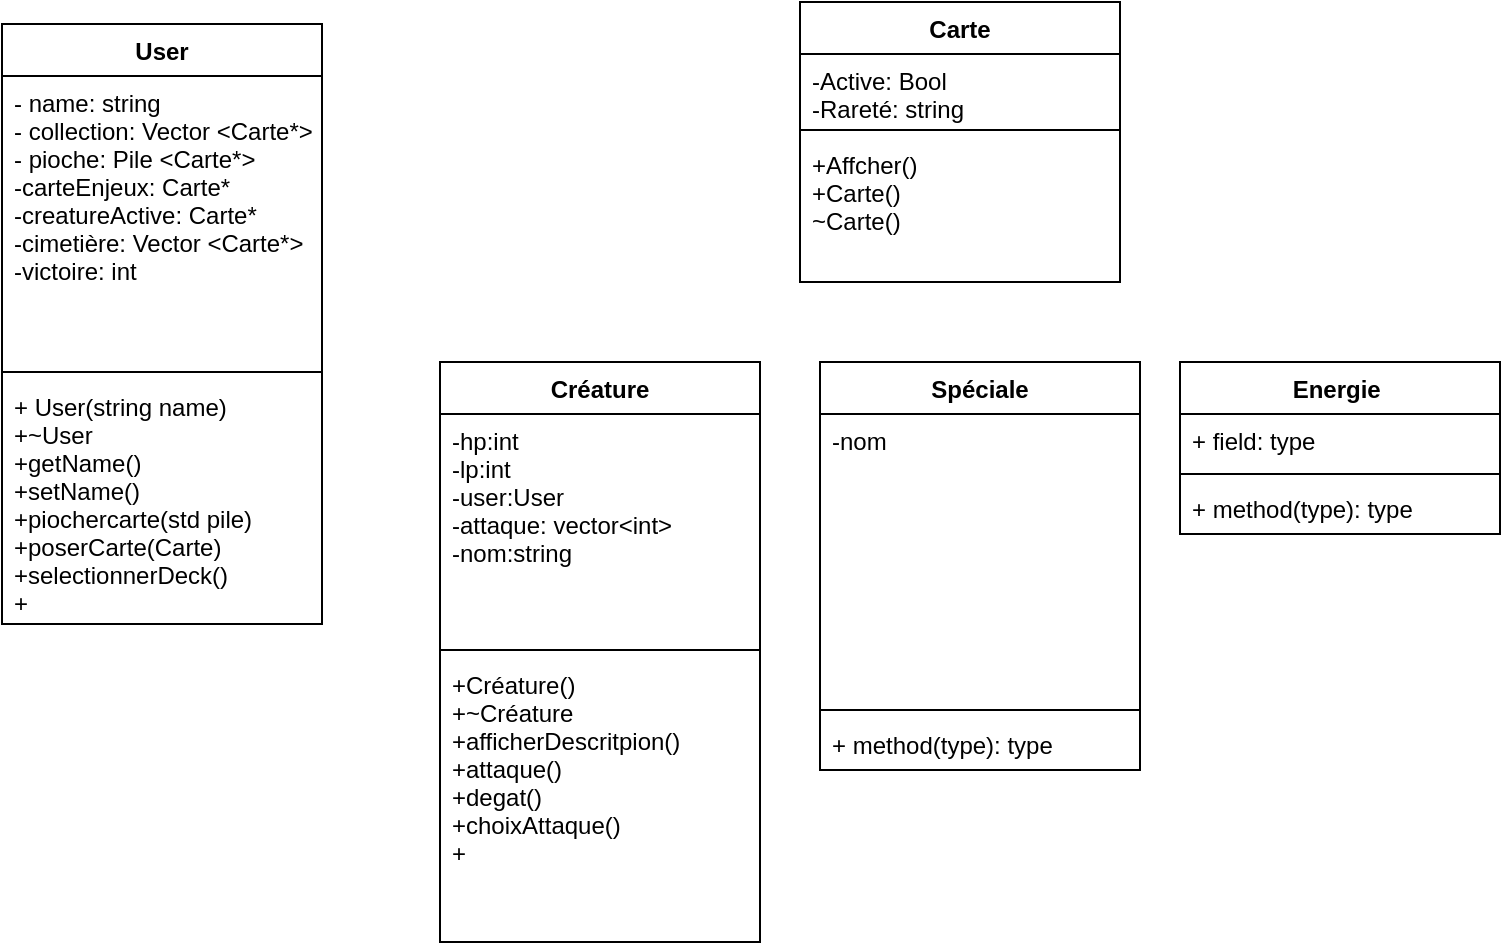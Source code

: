 <mxfile version="13.9.8" type="github">
  <diagram id="tCxo4tbXjTc1XCcc4NM_" name="Page-1">
    <mxGraphModel dx="1422" dy="794" grid="1" gridSize="10" guides="1" tooltips="1" connect="1" arrows="1" fold="1" page="1" pageScale="1" pageWidth="827" pageHeight="1169" math="0" shadow="0">
      <root>
        <mxCell id="0" />
        <mxCell id="1" parent="0" />
        <mxCell id="v6RGhNJLXxdwNNuoIsZI-1" value="User" style="swimlane;fontStyle=1;align=center;verticalAlign=top;childLayout=stackLayout;horizontal=1;startSize=26;horizontalStack=0;resizeParent=1;resizeParentMax=0;resizeLast=0;collapsible=1;marginBottom=0;" parent="1" vertex="1">
          <mxGeometry x="111" y="51" width="160" height="300" as="geometry" />
        </mxCell>
        <mxCell id="v6RGhNJLXxdwNNuoIsZI-2" value="- name: string &#xa;- collection: Vector &lt;Carte*&gt;&#xa;- pioche: Pile &lt;Carte*&gt;&#xa;-carteEnjeux: Carte*&#xa;-creatureActive: Carte*&#xa;-cimetière: Vector &lt;Carte*&gt;&#xa;-victoire: int" style="text;strokeColor=none;fillColor=none;align=left;verticalAlign=top;spacingLeft=4;spacingRight=4;overflow=hidden;rotatable=0;points=[[0,0.5],[1,0.5]];portConstraint=eastwest;" parent="v6RGhNJLXxdwNNuoIsZI-1" vertex="1">
          <mxGeometry y="26" width="160" height="144" as="geometry" />
        </mxCell>
        <mxCell id="v6RGhNJLXxdwNNuoIsZI-3" value="" style="line;strokeWidth=1;fillColor=none;align=left;verticalAlign=middle;spacingTop=-1;spacingLeft=3;spacingRight=3;rotatable=0;labelPosition=right;points=[];portConstraint=eastwest;" parent="v6RGhNJLXxdwNNuoIsZI-1" vertex="1">
          <mxGeometry y="170" width="160" height="8" as="geometry" />
        </mxCell>
        <mxCell id="v6RGhNJLXxdwNNuoIsZI-4" value="+ User(string name)&#xa;+~User&#xa;+getName()&#xa;+setName()&#xa;+piochercarte(std pile)&#xa;+poserCarte(Carte)&#xa;+selectionnerDeck()&#xa;+" style="text;strokeColor=none;fillColor=none;align=left;verticalAlign=top;spacingLeft=4;spacingRight=4;overflow=hidden;rotatable=0;points=[[0,0.5],[1,0.5]];portConstraint=eastwest;" parent="v6RGhNJLXxdwNNuoIsZI-1" vertex="1">
          <mxGeometry y="178" width="160" height="122" as="geometry" />
        </mxCell>
        <mxCell id="dLkF4w349v-ChZ6yu0cC-1" value="Carte" style="swimlane;fontStyle=1;align=center;verticalAlign=top;childLayout=stackLayout;horizontal=1;startSize=26;horizontalStack=0;resizeParent=1;resizeParentMax=0;resizeLast=0;collapsible=1;marginBottom=0;" vertex="1" parent="1">
          <mxGeometry x="510" y="40" width="160" height="140" as="geometry" />
        </mxCell>
        <mxCell id="dLkF4w349v-ChZ6yu0cC-2" value="-Active: Bool&#xa;-Rareté: string" style="text;strokeColor=none;fillColor=none;align=left;verticalAlign=top;spacingLeft=4;spacingRight=4;overflow=hidden;rotatable=0;points=[[0,0.5],[1,0.5]];portConstraint=eastwest;" vertex="1" parent="dLkF4w349v-ChZ6yu0cC-1">
          <mxGeometry y="26" width="160" height="34" as="geometry" />
        </mxCell>
        <mxCell id="dLkF4w349v-ChZ6yu0cC-3" value="" style="line;strokeWidth=1;fillColor=none;align=left;verticalAlign=middle;spacingTop=-1;spacingLeft=3;spacingRight=3;rotatable=0;labelPosition=right;points=[];portConstraint=eastwest;" vertex="1" parent="dLkF4w349v-ChZ6yu0cC-1">
          <mxGeometry y="60" width="160" height="8" as="geometry" />
        </mxCell>
        <mxCell id="dLkF4w349v-ChZ6yu0cC-4" value="+Affcher()&#xa;+Carte()&#xa;~Carte()" style="text;strokeColor=none;fillColor=none;align=left;verticalAlign=top;spacingLeft=4;spacingRight=4;overflow=hidden;rotatable=0;points=[[0,0.5],[1,0.5]];portConstraint=eastwest;" vertex="1" parent="dLkF4w349v-ChZ6yu0cC-1">
          <mxGeometry y="68" width="160" height="72" as="geometry" />
        </mxCell>
        <mxCell id="dLkF4w349v-ChZ6yu0cC-5" value="Créature&#xa;" style="swimlane;fontStyle=1;align=center;verticalAlign=top;childLayout=stackLayout;horizontal=1;startSize=26;horizontalStack=0;resizeParent=1;resizeParentMax=0;resizeLast=0;collapsible=1;marginBottom=0;" vertex="1" parent="1">
          <mxGeometry x="330" y="220" width="160" height="290" as="geometry" />
        </mxCell>
        <mxCell id="dLkF4w349v-ChZ6yu0cC-6" value="-hp:int&#xa;-lp:int&#xa;-user:User&#xa;-attaque: vector&lt;int&gt;&#xa;-nom:string" style="text;strokeColor=none;fillColor=none;align=left;verticalAlign=top;spacingLeft=4;spacingRight=4;overflow=hidden;rotatable=0;points=[[0,0.5],[1,0.5]];portConstraint=eastwest;" vertex="1" parent="dLkF4w349v-ChZ6yu0cC-5">
          <mxGeometry y="26" width="160" height="114" as="geometry" />
        </mxCell>
        <mxCell id="dLkF4w349v-ChZ6yu0cC-7" value="" style="line;strokeWidth=1;fillColor=none;align=left;verticalAlign=middle;spacingTop=-1;spacingLeft=3;spacingRight=3;rotatable=0;labelPosition=right;points=[];portConstraint=eastwest;" vertex="1" parent="dLkF4w349v-ChZ6yu0cC-5">
          <mxGeometry y="140" width="160" height="8" as="geometry" />
        </mxCell>
        <mxCell id="dLkF4w349v-ChZ6yu0cC-8" value="+Créature()&#xa;+~Créature&#xa;+afficherDescritpion()&#xa;+attaque()&#xa;+degat()&#xa;+choixAttaque()&#xa;+&#xa;&#xa;" style="text;strokeColor=none;fillColor=none;align=left;verticalAlign=top;spacingLeft=4;spacingRight=4;overflow=hidden;rotatable=0;points=[[0,0.5],[1,0.5]];portConstraint=eastwest;" vertex="1" parent="dLkF4w349v-ChZ6yu0cC-5">
          <mxGeometry y="148" width="160" height="142" as="geometry" />
        </mxCell>
        <mxCell id="dLkF4w349v-ChZ6yu0cC-9" value="Spéciale" style="swimlane;fontStyle=1;align=center;verticalAlign=top;childLayout=stackLayout;horizontal=1;startSize=26;horizontalStack=0;resizeParent=1;resizeParentMax=0;resizeLast=0;collapsible=1;marginBottom=0;" vertex="1" parent="1">
          <mxGeometry x="520" y="220" width="160" height="204" as="geometry" />
        </mxCell>
        <mxCell id="dLkF4w349v-ChZ6yu0cC-10" value="-nom" style="text;strokeColor=none;fillColor=none;align=left;verticalAlign=top;spacingLeft=4;spacingRight=4;overflow=hidden;rotatable=0;points=[[0,0.5],[1,0.5]];portConstraint=eastwest;" vertex="1" parent="dLkF4w349v-ChZ6yu0cC-9">
          <mxGeometry y="26" width="160" height="144" as="geometry" />
        </mxCell>
        <mxCell id="dLkF4w349v-ChZ6yu0cC-11" value="" style="line;strokeWidth=1;fillColor=none;align=left;verticalAlign=middle;spacingTop=-1;spacingLeft=3;spacingRight=3;rotatable=0;labelPosition=right;points=[];portConstraint=eastwest;" vertex="1" parent="dLkF4w349v-ChZ6yu0cC-9">
          <mxGeometry y="170" width="160" height="8" as="geometry" />
        </mxCell>
        <mxCell id="dLkF4w349v-ChZ6yu0cC-12" value="+ method(type): type" style="text;strokeColor=none;fillColor=none;align=left;verticalAlign=top;spacingLeft=4;spacingRight=4;overflow=hidden;rotatable=0;points=[[0,0.5],[1,0.5]];portConstraint=eastwest;" vertex="1" parent="dLkF4w349v-ChZ6yu0cC-9">
          <mxGeometry y="178" width="160" height="26" as="geometry" />
        </mxCell>
        <mxCell id="dLkF4w349v-ChZ6yu0cC-13" value="Energie " style="swimlane;fontStyle=1;align=center;verticalAlign=top;childLayout=stackLayout;horizontal=1;startSize=26;horizontalStack=0;resizeParent=1;resizeParentMax=0;resizeLast=0;collapsible=1;marginBottom=0;" vertex="1" parent="1">
          <mxGeometry x="700" y="220" width="160" height="86" as="geometry" />
        </mxCell>
        <mxCell id="dLkF4w349v-ChZ6yu0cC-14" value="+ field: type" style="text;strokeColor=none;fillColor=none;align=left;verticalAlign=top;spacingLeft=4;spacingRight=4;overflow=hidden;rotatable=0;points=[[0,0.5],[1,0.5]];portConstraint=eastwest;" vertex="1" parent="dLkF4w349v-ChZ6yu0cC-13">
          <mxGeometry y="26" width="160" height="26" as="geometry" />
        </mxCell>
        <mxCell id="dLkF4w349v-ChZ6yu0cC-15" value="" style="line;strokeWidth=1;fillColor=none;align=left;verticalAlign=middle;spacingTop=-1;spacingLeft=3;spacingRight=3;rotatable=0;labelPosition=right;points=[];portConstraint=eastwest;" vertex="1" parent="dLkF4w349v-ChZ6yu0cC-13">
          <mxGeometry y="52" width="160" height="8" as="geometry" />
        </mxCell>
        <mxCell id="dLkF4w349v-ChZ6yu0cC-16" value="+ method(type): type" style="text;strokeColor=none;fillColor=none;align=left;verticalAlign=top;spacingLeft=4;spacingRight=4;overflow=hidden;rotatable=0;points=[[0,0.5],[1,0.5]];portConstraint=eastwest;" vertex="1" parent="dLkF4w349v-ChZ6yu0cC-13">
          <mxGeometry y="60" width="160" height="26" as="geometry" />
        </mxCell>
      </root>
    </mxGraphModel>
  </diagram>
</mxfile>

